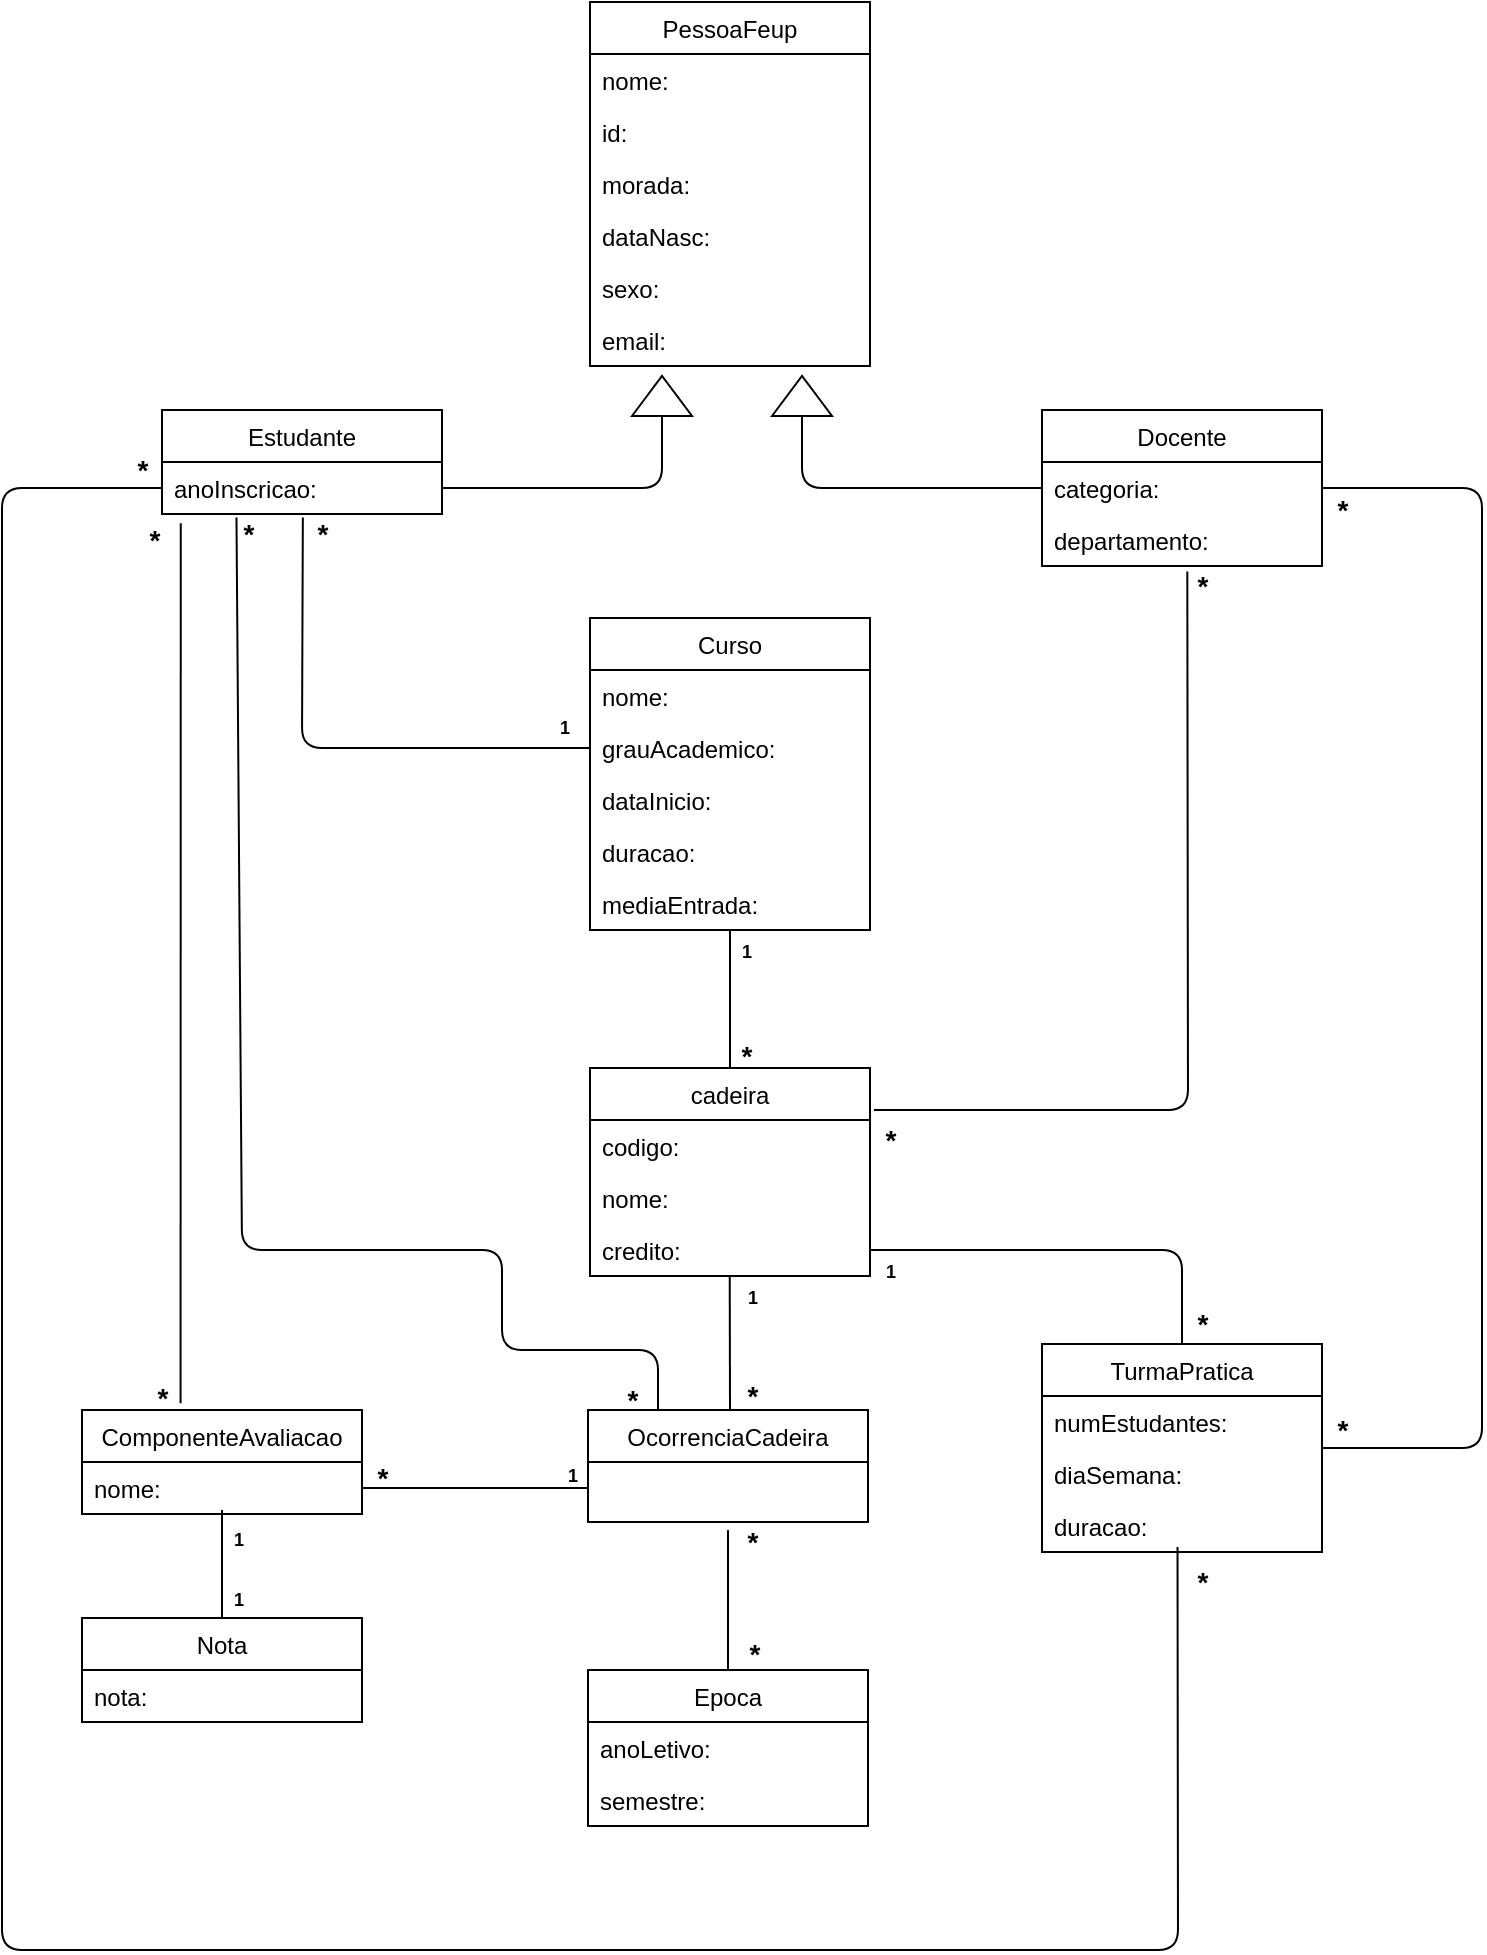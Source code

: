 <mxfile version="12.9.7" type="device"><diagram id="d7LpSjRp7Q46uOrxwOj7" name="Modelo Conceptual"><mxGraphModel dx="1221" dy="645" grid="1" gridSize="10" guides="1" tooltips="1" connect="1" arrows="1" fold="1" page="1" pageScale="1" pageWidth="827" pageHeight="1169" math="0" shadow="0"><root><mxCell id="4ptNPu3zkqweSRHVNAvZ-0"/><mxCell id="4ptNPu3zkqweSRHVNAvZ-1" parent="4ptNPu3zkqweSRHVNAvZ-0"/><mxCell id="tby6hrzwDhZLxo_QM7lI-17" value="PessoaFeup" style="swimlane;fontStyle=0;childLayout=stackLayout;horizontal=1;startSize=26;fillColor=none;horizontalStack=0;resizeParent=1;resizeParentMax=0;resizeLast=0;collapsible=1;marginBottom=0;" parent="4ptNPu3zkqweSRHVNAvZ-1" vertex="1"><mxGeometry x="344" y="26" width="140" height="182" as="geometry"/></mxCell><mxCell id="tby6hrzwDhZLxo_QM7lI-18" value="nome: " style="text;strokeColor=none;fillColor=none;align=left;verticalAlign=top;spacingLeft=4;spacingRight=4;overflow=hidden;rotatable=0;points=[[0,0.5],[1,0.5]];portConstraint=eastwest;" parent="tby6hrzwDhZLxo_QM7lI-17" vertex="1"><mxGeometry y="26" width="140" height="26" as="geometry"/></mxCell><mxCell id="tby6hrzwDhZLxo_QM7lI-19" value="id:" style="text;strokeColor=none;fillColor=none;align=left;verticalAlign=top;spacingLeft=4;spacingRight=4;overflow=hidden;rotatable=0;points=[[0,0.5],[1,0.5]];portConstraint=eastwest;" parent="tby6hrzwDhZLxo_QM7lI-17" vertex="1"><mxGeometry y="52" width="140" height="26" as="geometry"/></mxCell><mxCell id="iVoNyIiTKMbWrIPZD3BO-11" value="morada:" style="text;strokeColor=none;fillColor=none;align=left;verticalAlign=top;spacingLeft=4;spacingRight=4;overflow=hidden;rotatable=0;points=[[0,0.5],[1,0.5]];portConstraint=eastwest;" vertex="1" parent="tby6hrzwDhZLxo_QM7lI-17"><mxGeometry y="78" width="140" height="26" as="geometry"/></mxCell><mxCell id="tby6hrzwDhZLxo_QM7lI-20" value="dataNasc:" style="text;strokeColor=none;fillColor=none;align=left;verticalAlign=top;spacingLeft=4;spacingRight=4;overflow=hidden;rotatable=0;points=[[0,0.5],[1,0.5]];portConstraint=eastwest;" parent="tby6hrzwDhZLxo_QM7lI-17" vertex="1"><mxGeometry y="104" width="140" height="26" as="geometry"/></mxCell><mxCell id="tby6hrzwDhZLxo_QM7lI-26" value="sexo:" style="text;strokeColor=none;fillColor=none;align=left;verticalAlign=top;spacingLeft=4;spacingRight=4;overflow=hidden;rotatable=0;points=[[0,0.5],[1,0.5]];portConstraint=eastwest;" parent="tby6hrzwDhZLxo_QM7lI-17" vertex="1"><mxGeometry y="130" width="140" height="26" as="geometry"/></mxCell><mxCell id="tby6hrzwDhZLxo_QM7lI-27" value="email:" style="text;strokeColor=none;fillColor=none;align=left;verticalAlign=top;spacingLeft=4;spacingRight=4;overflow=hidden;rotatable=0;points=[[0,0.5],[1,0.5]];portConstraint=eastwest;" parent="tby6hrzwDhZLxo_QM7lI-17" vertex="1"><mxGeometry y="156" width="140" height="26" as="geometry"/></mxCell><mxCell id="tby6hrzwDhZLxo_QM7lI-35" value="Estudante" style="swimlane;fontStyle=0;childLayout=stackLayout;horizontal=1;startSize=26;fillColor=none;horizontalStack=0;resizeParent=1;resizeParentMax=0;resizeLast=0;collapsible=1;marginBottom=0;" parent="4ptNPu3zkqweSRHVNAvZ-1" vertex="1"><mxGeometry x="130" y="230" width="140" height="52" as="geometry"/></mxCell><mxCell id="tby6hrzwDhZLxo_QM7lI-36" value="anoInscricao:" style="text;strokeColor=none;fillColor=none;align=left;verticalAlign=top;spacingLeft=4;spacingRight=4;overflow=hidden;rotatable=0;points=[[0,0.5],[1,0.5]];portConstraint=eastwest;" parent="tby6hrzwDhZLxo_QM7lI-35" vertex="1"><mxGeometry y="26" width="140" height="26" as="geometry"/></mxCell><mxCell id="tby6hrzwDhZLxo_QM7lI-29" value="Docente" style="swimlane;fontStyle=0;childLayout=stackLayout;horizontal=1;startSize=26;fillColor=none;horizontalStack=0;resizeParent=1;resizeParentMax=0;resizeLast=0;collapsible=1;marginBottom=0;" parent="4ptNPu3zkqweSRHVNAvZ-1" vertex="1"><mxGeometry x="570" y="230" width="140" height="78" as="geometry"/></mxCell><mxCell id="tby6hrzwDhZLxo_QM7lI-31" value="categoria:" style="text;strokeColor=none;fillColor=none;align=left;verticalAlign=top;spacingLeft=4;spacingRight=4;overflow=hidden;rotatable=0;points=[[0,0.5],[1,0.5]];portConstraint=eastwest;" parent="tby6hrzwDhZLxo_QM7lI-29" vertex="1"><mxGeometry y="26" width="140" height="26" as="geometry"/></mxCell><mxCell id="tby6hrzwDhZLxo_QM7lI-32" value="departamento:" style="text;strokeColor=none;fillColor=none;align=left;verticalAlign=top;spacingLeft=4;spacingRight=4;overflow=hidden;rotatable=0;points=[[0,0.5],[1,0.5]];portConstraint=eastwest;" parent="tby6hrzwDhZLxo_QM7lI-29" vertex="1"><mxGeometry y="52" width="140" height="26" as="geometry"/></mxCell><mxCell id="tby6hrzwDhZLxo_QM7lI-83" value="" style="triangle;whiteSpace=wrap;html=1;rotation=-90;" parent="4ptNPu3zkqweSRHVNAvZ-1" vertex="1"><mxGeometry x="370" y="208" width="20" height="30" as="geometry"/></mxCell><mxCell id="tby6hrzwDhZLxo_QM7lI-84" value="" style="triangle;whiteSpace=wrap;html=1;rotation=-90;" parent="4ptNPu3zkqweSRHVNAvZ-1" vertex="1"><mxGeometry x="440" y="208" width="20" height="30" as="geometry"/></mxCell><mxCell id="tby6hrzwDhZLxo_QM7lI-85" value="" style="endArrow=none;html=1;exitX=1;exitY=0.5;exitDx=0;exitDy=0;entryX=0;entryY=0.5;entryDx=0;entryDy=0;" parent="4ptNPu3zkqweSRHVNAvZ-1" target="tby6hrzwDhZLxo_QM7lI-83" edge="1"><mxGeometry width="50" height="50" relative="1" as="geometry"><mxPoint x="270" y="269" as="sourcePoint"/><mxPoint x="560" y="320" as="targetPoint"/><Array as="points"><mxPoint x="380" y="269"/></Array></mxGeometry></mxCell><mxCell id="tby6hrzwDhZLxo_QM7lI-86" value="" style="endArrow=none;html=1;exitX=0;exitY=0.5;exitDx=0;exitDy=0;entryX=0;entryY=0.5;entryDx=0;entryDy=0;" parent="4ptNPu3zkqweSRHVNAvZ-1" source="tby6hrzwDhZLxo_QM7lI-84" edge="1"><mxGeometry width="50" height="50" relative="1" as="geometry"><mxPoint x="510" y="370" as="sourcePoint"/><mxPoint x="570" y="269" as="targetPoint"/><Array as="points"><mxPoint x="450" y="269"/></Array></mxGeometry></mxCell><mxCell id="tby6hrzwDhZLxo_QM7lI-39" value="Curso" style="swimlane;fontStyle=0;childLayout=stackLayout;horizontal=1;startSize=26;fillColor=none;horizontalStack=0;resizeParent=1;resizeParentMax=0;resizeLast=0;collapsible=1;marginBottom=0;" parent="4ptNPu3zkqweSRHVNAvZ-1" vertex="1"><mxGeometry x="344" y="334" width="140" height="156" as="geometry"/></mxCell><mxCell id="tby6hrzwDhZLxo_QM7lI-40" value="nome: " style="text;strokeColor=none;fillColor=none;align=left;verticalAlign=top;spacingLeft=4;spacingRight=4;overflow=hidden;rotatable=0;points=[[0,0.5],[1,0.5]];portConstraint=eastwest;" parent="tby6hrzwDhZLxo_QM7lI-39" vertex="1"><mxGeometry y="26" width="140" height="26" as="geometry"/></mxCell><mxCell id="tby6hrzwDhZLxo_QM7lI-41" value="grauAcademico:" style="text;strokeColor=none;fillColor=none;align=left;verticalAlign=top;spacingLeft=4;spacingRight=4;overflow=hidden;rotatable=0;points=[[0,0.5],[1,0.5]];portConstraint=eastwest;" parent="tby6hrzwDhZLxo_QM7lI-39" vertex="1"><mxGeometry y="52" width="140" height="26" as="geometry"/></mxCell><mxCell id="tby6hrzwDhZLxo_QM7lI-42" value="dataInicio:" style="text;strokeColor=none;fillColor=none;align=left;verticalAlign=top;spacingLeft=4;spacingRight=4;overflow=hidden;rotatable=0;points=[[0,0.5],[1,0.5]];portConstraint=eastwest;" parent="tby6hrzwDhZLxo_QM7lI-39" vertex="1"><mxGeometry y="78" width="140" height="26" as="geometry"/></mxCell><mxCell id="tby6hrzwDhZLxo_QM7lI-43" value="duracao:" style="text;strokeColor=none;fillColor=none;align=left;verticalAlign=top;spacingLeft=4;spacingRight=4;overflow=hidden;rotatable=0;points=[[0,0.5],[1,0.5]];portConstraint=eastwest;" parent="tby6hrzwDhZLxo_QM7lI-39" vertex="1"><mxGeometry y="104" width="140" height="26" as="geometry"/></mxCell><mxCell id="tby6hrzwDhZLxo_QM7lI-44" value="mediaEntrada:" style="text;strokeColor=none;fillColor=none;align=left;verticalAlign=top;spacingLeft=4;spacingRight=4;overflow=hidden;rotatable=0;points=[[0,0.5],[1,0.5]];portConstraint=eastwest;" parent="tby6hrzwDhZLxo_QM7lI-39" vertex="1"><mxGeometry y="130" width="140" height="26" as="geometry"/></mxCell><mxCell id="tby6hrzwDhZLxo_QM7lI-87" value="" style="endArrow=none;html=1;entryX=0;entryY=0.5;entryDx=0;entryDy=0;exitX=0.503;exitY=1.069;exitDx=0;exitDy=0;exitPerimeter=0;" parent="4ptNPu3zkqweSRHVNAvZ-1" target="tby6hrzwDhZLxo_QM7lI-41" edge="1" source="tby6hrzwDhZLxo_QM7lI-36"><mxGeometry width="50" height="50" relative="1" as="geometry"><mxPoint x="200" y="312" as="sourcePoint"/><mxPoint x="560" y="500" as="targetPoint"/><Array as="points"><mxPoint x="200" y="399"/></Array></mxGeometry></mxCell><mxCell id="tby6hrzwDhZLxo_QM7lI-76" value="cadeira" style="swimlane;fontStyle=0;childLayout=stackLayout;horizontal=1;startSize=26;fillColor=none;horizontalStack=0;resizeParent=1;resizeParentMax=0;resizeLast=0;collapsible=1;marginBottom=0;" parent="4ptNPu3zkqweSRHVNAvZ-1" vertex="1"><mxGeometry x="344" y="559" width="140" height="104" as="geometry"/></mxCell><mxCell id="tby6hrzwDhZLxo_QM7lI-78" value="codigo:" style="text;strokeColor=none;fillColor=none;align=left;verticalAlign=top;spacingLeft=4;spacingRight=4;overflow=hidden;rotatable=0;points=[[0,0.5],[1,0.5]];portConstraint=eastwest;" parent="tby6hrzwDhZLxo_QM7lI-76" vertex="1"><mxGeometry y="26" width="140" height="26" as="geometry"/></mxCell><mxCell id="iVoNyIiTKMbWrIPZD3BO-13" value="nome:" style="text;strokeColor=none;fillColor=none;align=left;verticalAlign=top;spacingLeft=4;spacingRight=4;overflow=hidden;rotatable=0;points=[[0,0.5],[1,0.5]];portConstraint=eastwest;" vertex="1" parent="tby6hrzwDhZLxo_QM7lI-76"><mxGeometry y="52" width="140" height="26" as="geometry"/></mxCell><mxCell id="tby6hrzwDhZLxo_QM7lI-79" value="credito:" style="text;strokeColor=none;fillColor=none;align=left;verticalAlign=top;spacingLeft=4;spacingRight=4;overflow=hidden;rotatable=0;points=[[0,0.5],[1,0.5]];portConstraint=eastwest;" parent="tby6hrzwDhZLxo_QM7lI-76" vertex="1"><mxGeometry y="78" width="140" height="26" as="geometry"/></mxCell><mxCell id="tby6hrzwDhZLxo_QM7lI-88" value="" style="endArrow=none;html=1;exitX=0.5;exitY=0;exitDx=0;exitDy=0;" parent="4ptNPu3zkqweSRHVNAvZ-1" source="tby6hrzwDhZLxo_QM7lI-76" edge="1"><mxGeometry width="50" height="50" relative="1" as="geometry"><mxPoint x="510" y="660" as="sourcePoint"/><mxPoint x="414" y="490" as="targetPoint"/></mxGeometry></mxCell><mxCell id="tby6hrzwDhZLxo_QM7lI-89" value="" style="endArrow=none;html=1;entryX=0.519;entryY=1.104;entryDx=0;entryDy=0;entryPerimeter=0;" parent="4ptNPu3zkqweSRHVNAvZ-1" target="tby6hrzwDhZLxo_QM7lI-32" edge="1"><mxGeometry width="50" height="50" relative="1" as="geometry"><mxPoint x="486" y="580" as="sourcePoint"/><mxPoint x="560" y="430" as="targetPoint"/><Array as="points"><mxPoint x="643" y="580"/></Array></mxGeometry></mxCell><mxCell id="tby6hrzwDhZLxo_QM7lI-91" value="" style="endArrow=none;html=1;exitX=0.5;exitY=0;exitDx=0;exitDy=0;entryX=0.499;entryY=1;entryDx=0;entryDy=0;entryPerimeter=0;" parent="4ptNPu3zkqweSRHVNAvZ-1" target="tby6hrzwDhZLxo_QM7lI-79" edge="1"><mxGeometry width="50" height="50" relative="1" as="geometry"><mxPoint x="414" y="730" as="sourcePoint"/><mxPoint x="510" y="650" as="targetPoint"/></mxGeometry></mxCell><mxCell id="tby6hrzwDhZLxo_QM7lI-92" value="" style="endArrow=none;html=1;exitX=1;exitY=0.5;exitDx=0;exitDy=0;entryX=0.5;entryY=0;entryDx=0;entryDy=0;" parent="4ptNPu3zkqweSRHVNAvZ-1" source="tby6hrzwDhZLxo_QM7lI-79" target="tby6hrzwDhZLxo_QM7lI-69" edge="1"><mxGeometry width="50" height="50" relative="1" as="geometry"><mxPoint x="520" y="780" as="sourcePoint"/><mxPoint x="570" y="730" as="targetPoint"/><Array as="points"><mxPoint x="640" y="650"/></Array></mxGeometry></mxCell><mxCell id="tby6hrzwDhZLxo_QM7lI-45" value="OcorrenciaCadeira" style="swimlane;fontStyle=0;childLayout=stackLayout;horizontal=1;startSize=26;fillColor=none;horizontalStack=0;resizeParent=1;resizeParentMax=0;resizeLast=0;collapsible=1;marginBottom=0;" parent="4ptNPu3zkqweSRHVNAvZ-1" vertex="1"><mxGeometry x="343" y="730" width="140" height="56" as="geometry"/></mxCell><mxCell id="tby6hrzwDhZLxo_QM7lI-93" value="Epoca" style="swimlane;fontStyle=0;childLayout=stackLayout;horizontal=1;startSize=26;fillColor=none;horizontalStack=0;resizeParent=1;resizeParentMax=0;resizeLast=0;collapsible=1;marginBottom=0;" parent="4ptNPu3zkqweSRHVNAvZ-1" vertex="1"><mxGeometry x="343" y="860" width="140" height="78" as="geometry"/></mxCell><mxCell id="tby6hrzwDhZLxo_QM7lI-94" value="anoLetivo:" style="text;strokeColor=none;fillColor=none;align=left;verticalAlign=top;spacingLeft=4;spacingRight=4;overflow=hidden;rotatable=0;points=[[0,0.5],[1,0.5]];portConstraint=eastwest;" parent="tby6hrzwDhZLxo_QM7lI-93" vertex="1"><mxGeometry y="26" width="140" height="26" as="geometry"/></mxCell><mxCell id="tby6hrzwDhZLxo_QM7lI-95" value="semestre:" style="text;strokeColor=none;fillColor=none;align=left;verticalAlign=top;spacingLeft=4;spacingRight=4;overflow=hidden;rotatable=0;points=[[0,0.5],[1,0.5]];portConstraint=eastwest;" parent="tby6hrzwDhZLxo_QM7lI-93" vertex="1"><mxGeometry y="52" width="140" height="26" as="geometry"/></mxCell><mxCell id="tby6hrzwDhZLxo_QM7lI-96" value="" style="endArrow=none;html=1;entryX=0.5;entryY=0;entryDx=0;entryDy=0;" parent="4ptNPu3zkqweSRHVNAvZ-1" target="tby6hrzwDhZLxo_QM7lI-93" edge="1"><mxGeometry width="50" height="50" relative="1" as="geometry"><mxPoint x="413" y="790" as="sourcePoint"/><mxPoint x="510" y="730" as="targetPoint"/></mxGeometry></mxCell><mxCell id="tby6hrzwDhZLxo_QM7lI-57" value="ComponenteAvaliacao" style="swimlane;fontStyle=0;childLayout=stackLayout;horizontal=1;startSize=26;fillColor=none;horizontalStack=0;resizeParent=1;resizeParentMax=0;resizeLast=0;collapsible=1;marginBottom=0;" parent="4ptNPu3zkqweSRHVNAvZ-1" vertex="1"><mxGeometry x="90" y="730" width="140" height="52" as="geometry"/></mxCell><mxCell id="tby6hrzwDhZLxo_QM7lI-58" value="nome:" style="text;strokeColor=none;fillColor=none;align=left;verticalAlign=top;spacingLeft=4;spacingRight=4;overflow=hidden;rotatable=0;points=[[0,0.5],[1,0.5]];portConstraint=eastwest;" parent="tby6hrzwDhZLxo_QM7lI-57" vertex="1"><mxGeometry y="26" width="140" height="26" as="geometry"/></mxCell><mxCell id="tby6hrzwDhZLxo_QM7lI-97" value="" style="endArrow=none;html=1;entryX=0.25;entryY=0;entryDx=0;entryDy=0;exitX=0.212;exitY=0.085;exitDx=0;exitDy=0;exitPerimeter=0;" parent="4ptNPu3zkqweSRHVNAvZ-1" source="_8HD-RxZDn5h58wlce3p-14" target="tby6hrzwDhZLxo_QM7lI-45" edge="1"><mxGeometry width="50" height="50" relative="1" as="geometry"><mxPoint x="170" y="330" as="sourcePoint"/><mxPoint x="155" y="650" as="targetPoint"/><Array as="points"><mxPoint x="170" y="650"/><mxPoint x="300" y="650"/><mxPoint x="300" y="700"/><mxPoint x="378" y="700"/></Array></mxGeometry></mxCell><mxCell id="tby6hrzwDhZLxo_QM7lI-98" value="" style="endArrow=none;html=1;exitX=1;exitY=0.5;exitDx=0;exitDy=0;entryX=0;entryY=0.5;entryDx=0;entryDy=0;" parent="4ptNPu3zkqweSRHVNAvZ-1" source="tby6hrzwDhZLxo_QM7lI-58" edge="1"><mxGeometry width="50" height="50" relative="1" as="geometry"><mxPoint x="390" y="750" as="sourcePoint"/><mxPoint x="343.0" y="769.0" as="targetPoint"/></mxGeometry></mxCell><mxCell id="tby6hrzwDhZLxo_QM7lI-51" value="Nota" style="swimlane;fontStyle=0;childLayout=stackLayout;horizontal=1;startSize=26;fillColor=none;horizontalStack=0;resizeParent=1;resizeParentMax=0;resizeLast=0;collapsible=1;marginBottom=0;" parent="4ptNPu3zkqweSRHVNAvZ-1" vertex="1"><mxGeometry x="90" y="834" width="140" height="52" as="geometry"/></mxCell><mxCell id="tby6hrzwDhZLxo_QM7lI-52" value="nota:" style="text;strokeColor=none;fillColor=none;align=left;verticalAlign=top;spacingLeft=4;spacingRight=4;overflow=hidden;rotatable=0;points=[[0,0.5],[1,0.5]];portConstraint=eastwest;" parent="tby6hrzwDhZLxo_QM7lI-51" vertex="1"><mxGeometry y="26" width="140" height="26" as="geometry"/></mxCell><mxCell id="tby6hrzwDhZLxo_QM7lI-99" value="" style="endArrow=none;html=1;entryX=0.5;entryY=0;entryDx=0;entryDy=0;" parent="4ptNPu3zkqweSRHVNAvZ-1" target="tby6hrzwDhZLxo_QM7lI-51" edge="1"><mxGeometry width="50" height="50" relative="1" as="geometry"><mxPoint x="160" y="780" as="sourcePoint"/><mxPoint x="410" y="730" as="targetPoint"/></mxGeometry></mxCell><mxCell id="_8HD-RxZDn5h58wlce3p-4" value="&lt;font style=&quot;font-size: 14px&quot;&gt;&lt;b&gt;*&lt;/b&gt;&lt;/font&gt;" style="text;html=1;align=center;verticalAlign=middle;resizable=0;points=[];autosize=1;" parent="4ptNPu3zkqweSRHVNAvZ-1" vertex="1"><mxGeometry x="200" y="282" width="20" height="20" as="geometry"/></mxCell><mxCell id="_8HD-RxZDn5h58wlce3p-5" value="&lt;b&gt;&lt;font style=&quot;font-size: 9px&quot;&gt;1&lt;/font&gt;&lt;/b&gt;" style="text;html=1;align=center;verticalAlign=middle;resizable=0;points=[];autosize=1;" parent="4ptNPu3zkqweSRHVNAvZ-1" vertex="1"><mxGeometry x="321" y="378" width="20" height="20" as="geometry"/></mxCell><mxCell id="_8HD-RxZDn5h58wlce3p-6" value="&lt;font style=&quot;font-size: 14px&quot;&gt;&lt;b&gt;*&lt;/b&gt;&lt;/font&gt;" style="text;html=1;align=center;verticalAlign=middle;resizable=0;points=[];autosize=1;" parent="4ptNPu3zkqweSRHVNAvZ-1" vertex="1"><mxGeometry x="412" y="543" width="20" height="20" as="geometry"/></mxCell><mxCell id="_8HD-RxZDn5h58wlce3p-9" value="&lt;font style=&quot;font-size: 14px&quot;&gt;&lt;b&gt;*&lt;/b&gt;&lt;/font&gt;" style="text;html=1;align=center;verticalAlign=middle;resizable=0;points=[];autosize=1;" parent="4ptNPu3zkqweSRHVNAvZ-1" vertex="1"><mxGeometry x="640" y="308" width="20" height="20" as="geometry"/></mxCell><mxCell id="_8HD-RxZDn5h58wlce3p-10" value="&lt;font style=&quot;font-size: 14px&quot;&gt;&lt;b&gt;*&lt;/b&gt;&lt;/font&gt;" style="text;html=1;align=center;verticalAlign=middle;resizable=0;points=[];autosize=1;" parent="4ptNPu3zkqweSRHVNAvZ-1" vertex="1"><mxGeometry x="484" y="585" width="20" height="20" as="geometry"/></mxCell><mxCell id="_8HD-RxZDn5h58wlce3p-11" value="&lt;font style=&quot;font-size: 14px&quot;&gt;&lt;b&gt;*&lt;/b&gt;&lt;/font&gt;" style="text;html=1;align=center;verticalAlign=middle;resizable=0;points=[];autosize=1;" parent="4ptNPu3zkqweSRHVNAvZ-1" vertex="1"><mxGeometry x="640" y="677" width="20" height="20" as="geometry"/></mxCell><mxCell id="_8HD-RxZDn5h58wlce3p-13" value="&lt;b&gt;&lt;font style=&quot;font-size: 9px&quot;&gt;1&lt;/font&gt;&lt;/b&gt;" style="text;html=1;align=center;verticalAlign=middle;resizable=0;points=[];autosize=1;" parent="4ptNPu3zkqweSRHVNAvZ-1" vertex="1"><mxGeometry x="484" y="650" width="20" height="20" as="geometry"/></mxCell><mxCell id="_8HD-RxZDn5h58wlce3p-14" value="&lt;font style=&quot;font-size: 14px&quot;&gt;&lt;b&gt;*&lt;/b&gt;&lt;/font&gt;" style="text;html=1;align=center;verticalAlign=middle;resizable=0;points=[];autosize=1;" parent="4ptNPu3zkqweSRHVNAvZ-1" vertex="1"><mxGeometry x="163" y="282" width="20" height="20" as="geometry"/></mxCell><mxCell id="_8HD-RxZDn5h58wlce3p-15" value="&lt;font style=&quot;font-size: 14px&quot;&gt;&lt;b&gt;*&lt;/b&gt;&lt;/font&gt;" style="text;html=1;align=center;verticalAlign=middle;resizable=0;points=[];autosize=1;" parent="4ptNPu3zkqweSRHVNAvZ-1" vertex="1"><mxGeometry x="355" y="715" width="20" height="20" as="geometry"/></mxCell><mxCell id="_8HD-RxZDn5h58wlce3p-18" value="&lt;font style=&quot;font-size: 14px&quot;&gt;&lt;b&gt;*&lt;/b&gt;&lt;/font&gt;" style="text;html=1;align=center;verticalAlign=middle;resizable=0;points=[];autosize=1;" parent="4ptNPu3zkqweSRHVNAvZ-1" vertex="1"><mxGeometry x="230" y="754" width="20" height="20" as="geometry"/></mxCell><mxCell id="_8HD-RxZDn5h58wlce3p-20" value="&lt;b&gt;&lt;font style=&quot;font-size: 9px&quot;&gt;1&lt;/font&gt;&lt;/b&gt;" style="text;html=1;align=center;verticalAlign=middle;resizable=0;points=[];autosize=1;" parent="4ptNPu3zkqweSRHVNAvZ-1" vertex="1"><mxGeometry x="325" y="752" width="20" height="20" as="geometry"/></mxCell><mxCell id="_8HD-RxZDn5h58wlce3p-29" value="&lt;b&gt;&lt;font style=&quot;font-size: 9px&quot;&gt;1&lt;/font&gt;&lt;/b&gt;" style="text;html=1;align=center;verticalAlign=middle;resizable=0;points=[];autosize=1;" parent="4ptNPu3zkqweSRHVNAvZ-1" vertex="1"><mxGeometry x="158" y="814" width="20" height="20" as="geometry"/></mxCell><mxCell id="_8HD-RxZDn5h58wlce3p-30" value="&lt;b&gt;&lt;font style=&quot;font-size: 9px&quot;&gt;1&lt;/font&gt;&lt;/b&gt;" style="text;html=1;align=center;verticalAlign=middle;resizable=0;points=[];autosize=1;" parent="4ptNPu3zkqweSRHVNAvZ-1" vertex="1"><mxGeometry x="158" y="784" width="20" height="20" as="geometry"/></mxCell><mxCell id="_8HD-RxZDn5h58wlce3p-32" value="&lt;font style=&quot;font-size: 14px&quot;&gt;&lt;b&gt;*&lt;/b&gt;&lt;/font&gt;" style="text;html=1;align=center;verticalAlign=middle;resizable=0;points=[];autosize=1;" parent="4ptNPu3zkqweSRHVNAvZ-1" vertex="1"><mxGeometry x="416" y="842" width="20" height="20" as="geometry"/></mxCell><mxCell id="_8HD-RxZDn5h58wlce3p-33" value="&lt;font style=&quot;font-size: 14px&quot;&gt;&lt;b&gt;*&lt;/b&gt;&lt;/font&gt;" style="text;html=1;align=center;verticalAlign=middle;resizable=0;points=[];autosize=1;" parent="4ptNPu3zkqweSRHVNAvZ-1" vertex="1"><mxGeometry x="415" y="786" width="20" height="20" as="geometry"/></mxCell><mxCell id="_8HD-RxZDn5h58wlce3p-34" value="&lt;b&gt;&lt;font style=&quot;font-size: 9px&quot;&gt;1&lt;/font&gt;&lt;/b&gt;" style="text;html=1;align=center;verticalAlign=middle;resizable=0;points=[];autosize=1;" parent="4ptNPu3zkqweSRHVNAvZ-1" vertex="1"><mxGeometry x="412" y="490" width="20" height="20" as="geometry"/></mxCell><mxCell id="tby6hrzwDhZLxo_QM7lI-69" value="TurmaPratica" style="swimlane;fontStyle=0;childLayout=stackLayout;horizontal=1;startSize=26;fillColor=none;horizontalStack=0;resizeParent=1;resizeParentMax=0;resizeLast=0;collapsible=1;marginBottom=0;" parent="4ptNPu3zkqweSRHVNAvZ-1" vertex="1"><mxGeometry x="570" y="697" width="140" height="104" as="geometry"/></mxCell><mxCell id="tby6hrzwDhZLxo_QM7lI-71" value="numEstudantes:" style="text;strokeColor=none;fillColor=none;align=left;verticalAlign=top;spacingLeft=4;spacingRight=4;overflow=hidden;rotatable=0;points=[[0,0.5],[1,0.5]];portConstraint=eastwest;" parent="tby6hrzwDhZLxo_QM7lI-69" vertex="1"><mxGeometry y="26" width="140" height="26" as="geometry"/></mxCell><mxCell id="tby6hrzwDhZLxo_QM7lI-72" value="diaSemana:" style="text;strokeColor=none;fillColor=none;align=left;verticalAlign=top;spacingLeft=4;spacingRight=4;overflow=hidden;rotatable=0;points=[[0,0.5],[1,0.5]];portConstraint=eastwest;" parent="tby6hrzwDhZLxo_QM7lI-69" vertex="1"><mxGeometry y="52" width="140" height="26" as="geometry"/></mxCell><mxCell id="tby6hrzwDhZLxo_QM7lI-73" value="duracao:" style="text;strokeColor=none;fillColor=none;align=left;verticalAlign=top;spacingLeft=4;spacingRight=4;overflow=hidden;rotatable=0;points=[[0,0.5],[1,0.5]];portConstraint=eastwest;" parent="tby6hrzwDhZLxo_QM7lI-69" vertex="1"><mxGeometry y="78" width="140" height="26" as="geometry"/></mxCell><mxCell id="iVoNyIiTKMbWrIPZD3BO-14" value="&lt;font style=&quot;font-size: 14px&quot;&gt;&lt;b&gt;*&lt;/b&gt;&lt;/font&gt;" style="text;html=1;align=center;verticalAlign=middle;resizable=0;points=[];autosize=1;" vertex="1" parent="4ptNPu3zkqweSRHVNAvZ-1"><mxGeometry x="415" y="713" width="20" height="20" as="geometry"/></mxCell><mxCell id="iVoNyIiTKMbWrIPZD3BO-15" value="&lt;b&gt;&lt;font style=&quot;font-size: 9px&quot;&gt;1&lt;/font&gt;&lt;/b&gt;" style="text;html=1;align=center;verticalAlign=middle;resizable=0;points=[];autosize=1;" vertex="1" parent="4ptNPu3zkqweSRHVNAvZ-1"><mxGeometry x="415" y="663" width="20" height="20" as="geometry"/></mxCell><mxCell id="iVoNyIiTKMbWrIPZD3BO-16" value="" style="endArrow=none;html=1;entryX=0.067;entryY=1.179;entryDx=0;entryDy=0;entryPerimeter=0;exitX=0.352;exitY=-0.064;exitDx=0;exitDy=0;exitPerimeter=0;" edge="1" parent="4ptNPu3zkqweSRHVNAvZ-1" source="tby6hrzwDhZLxo_QM7lI-57" target="tby6hrzwDhZLxo_QM7lI-36"><mxGeometry width="50" height="50" relative="1" as="geometry"><mxPoint x="170" y="610" as="sourcePoint"/><mxPoint x="160" y="320" as="targetPoint"/></mxGeometry></mxCell><mxCell id="iVoNyIiTKMbWrIPZD3BO-17" value="" style="endArrow=none;html=1;exitX=0;exitY=0.5;exitDx=0;exitDy=0;entryX=0.484;entryY=0.905;entryDx=0;entryDy=0;entryPerimeter=0;" edge="1" parent="4ptNPu3zkqweSRHVNAvZ-1" source="tby6hrzwDhZLxo_QM7lI-36" target="tby6hrzwDhZLxo_QM7lI-73"><mxGeometry width="50" height="50" relative="1" as="geometry"><mxPoint x="190" y="550" as="sourcePoint"/><mxPoint x="660" y="1000" as="targetPoint"/><Array as="points"><mxPoint x="50" y="269"/><mxPoint x="50" y="1000"/><mxPoint x="638" y="1000"/></Array></mxGeometry></mxCell><mxCell id="iVoNyIiTKMbWrIPZD3BO-20" value="&lt;font style=&quot;font-size: 14px&quot;&gt;&lt;b&gt;*&lt;/b&gt;&lt;/font&gt;" style="text;html=1;align=center;verticalAlign=middle;resizable=0;points=[];autosize=1;" vertex="1" parent="4ptNPu3zkqweSRHVNAvZ-1"><mxGeometry x="640" y="806" width="20" height="20" as="geometry"/></mxCell><mxCell id="iVoNyIiTKMbWrIPZD3BO-21" value="&lt;font style=&quot;font-size: 14px&quot;&gt;&lt;b&gt;*&lt;/b&gt;&lt;/font&gt;" style="text;html=1;align=center;verticalAlign=middle;resizable=0;points=[];autosize=1;" vertex="1" parent="4ptNPu3zkqweSRHVNAvZ-1"><mxGeometry x="110" y="250" width="20" height="20" as="geometry"/></mxCell><mxCell id="iVoNyIiTKMbWrIPZD3BO-22" value="" style="endArrow=none;html=1;exitX=1;exitY=0.5;exitDx=0;exitDy=0;entryX=1;entryY=0.5;entryDx=0;entryDy=0;" edge="1" parent="4ptNPu3zkqweSRHVNAvZ-1" source="tby6hrzwDhZLxo_QM7lI-69" target="tby6hrzwDhZLxo_QM7lI-31"><mxGeometry width="50" height="50" relative="1" as="geometry"><mxPoint x="190" y="590" as="sourcePoint"/><mxPoint x="780" y="270" as="targetPoint"/><Array as="points"><mxPoint x="790" y="749"/><mxPoint x="790" y="269"/></Array></mxGeometry></mxCell><mxCell id="iVoNyIiTKMbWrIPZD3BO-23" value="&lt;font style=&quot;font-size: 14px&quot;&gt;&lt;b&gt;*&lt;/b&gt;&lt;/font&gt;" style="text;html=1;align=center;verticalAlign=middle;resizable=0;points=[];autosize=1;" vertex="1" parent="4ptNPu3zkqweSRHVNAvZ-1"><mxGeometry x="120" y="714" width="20" height="20" as="geometry"/></mxCell><mxCell id="iVoNyIiTKMbWrIPZD3BO-24" value="&lt;font style=&quot;font-size: 14px&quot;&gt;&lt;b&gt;*&lt;/b&gt;&lt;/font&gt;" style="text;html=1;align=center;verticalAlign=middle;resizable=0;points=[];autosize=1;" vertex="1" parent="4ptNPu3zkqweSRHVNAvZ-1"><mxGeometry x="116" y="285" width="20" height="20" as="geometry"/></mxCell><mxCell id="iVoNyIiTKMbWrIPZD3BO-25" value="&lt;font style=&quot;font-size: 14px&quot;&gt;&lt;b&gt;*&lt;/b&gt;&lt;/font&gt;" style="text;html=1;align=center;verticalAlign=middle;resizable=0;points=[];autosize=1;" vertex="1" parent="4ptNPu3zkqweSRHVNAvZ-1"><mxGeometry x="710" y="730" width="20" height="20" as="geometry"/></mxCell><mxCell id="iVoNyIiTKMbWrIPZD3BO-26" value="&lt;font style=&quot;font-size: 14px&quot;&gt;&lt;b&gt;*&lt;/b&gt;&lt;/font&gt;" style="text;html=1;align=center;verticalAlign=middle;resizable=0;points=[];autosize=1;" vertex="1" parent="4ptNPu3zkqweSRHVNAvZ-1"><mxGeometry x="710" y="270" width="20" height="20" as="geometry"/></mxCell></root></mxGraphModel></diagram></mxfile>